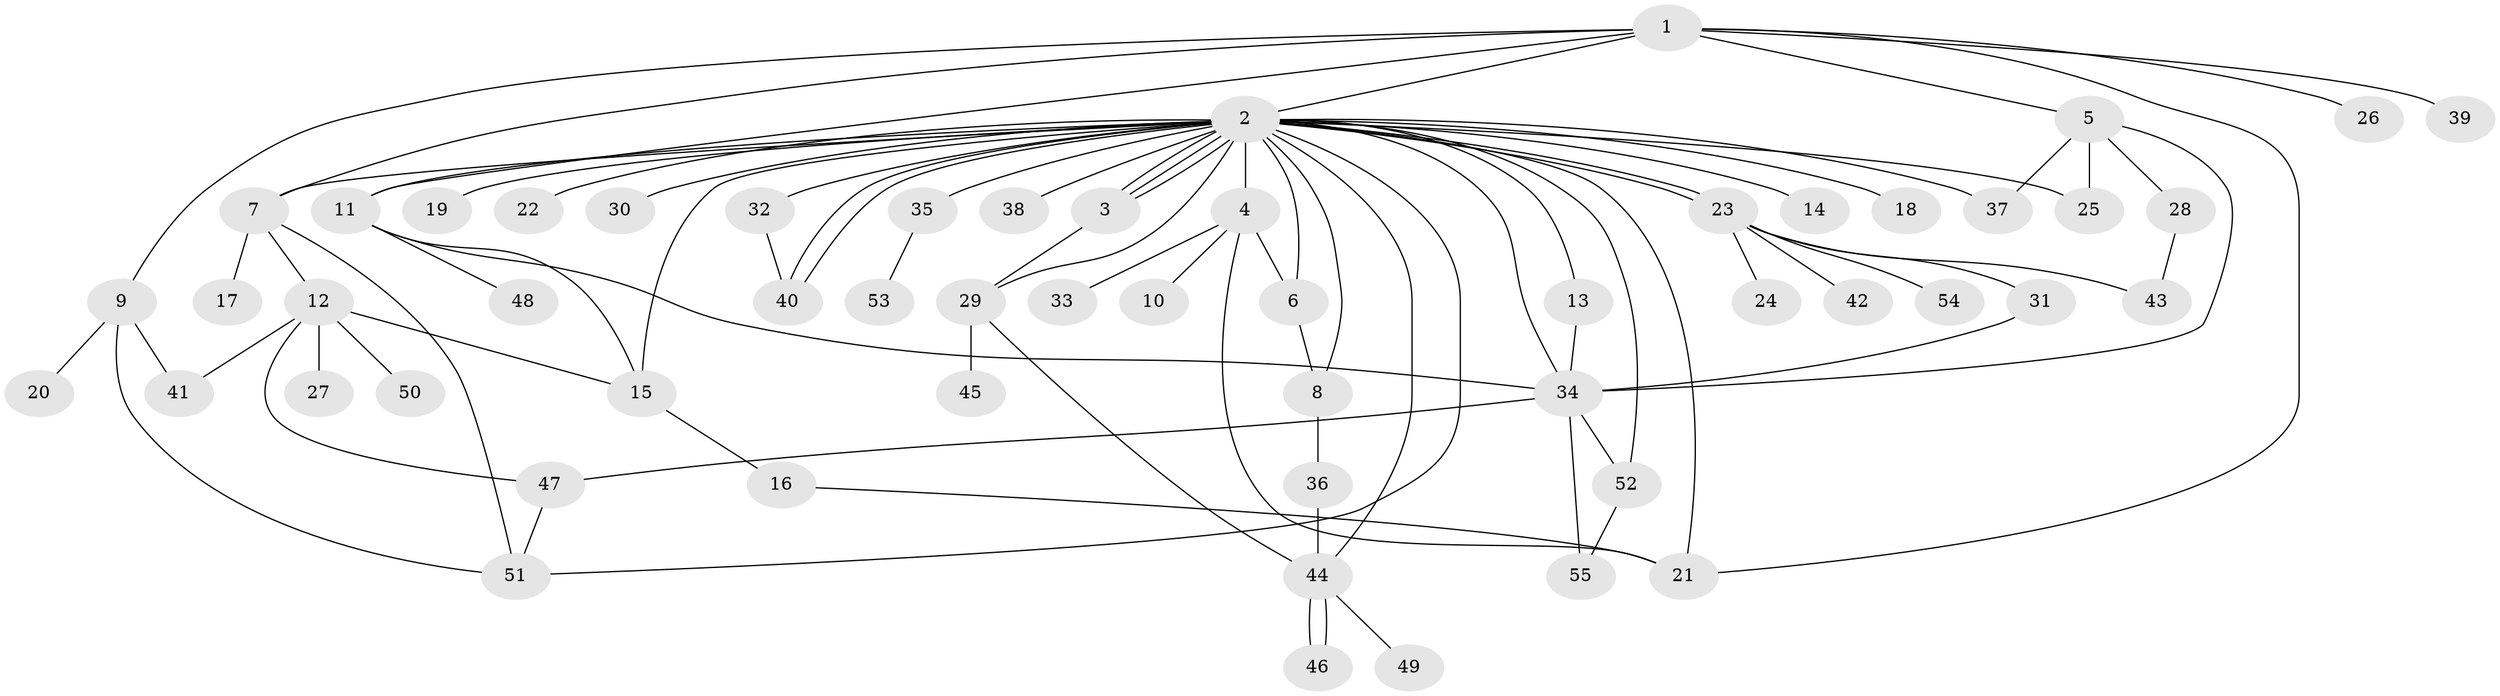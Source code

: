 // Generated by graph-tools (version 1.1) at 2025/47/03/09/25 04:47:45]
// undirected, 55 vertices, 86 edges
graph export_dot {
graph [start="1"]
  node [color=gray90,style=filled];
  1;
  2;
  3;
  4;
  5;
  6;
  7;
  8;
  9;
  10;
  11;
  12;
  13;
  14;
  15;
  16;
  17;
  18;
  19;
  20;
  21;
  22;
  23;
  24;
  25;
  26;
  27;
  28;
  29;
  30;
  31;
  32;
  33;
  34;
  35;
  36;
  37;
  38;
  39;
  40;
  41;
  42;
  43;
  44;
  45;
  46;
  47;
  48;
  49;
  50;
  51;
  52;
  53;
  54;
  55;
  1 -- 2;
  1 -- 5;
  1 -- 7;
  1 -- 9;
  1 -- 11;
  1 -- 21;
  1 -- 26;
  1 -- 39;
  2 -- 3;
  2 -- 3;
  2 -- 3;
  2 -- 4;
  2 -- 6;
  2 -- 7;
  2 -- 8;
  2 -- 11;
  2 -- 13;
  2 -- 14;
  2 -- 15;
  2 -- 18;
  2 -- 19;
  2 -- 21;
  2 -- 22;
  2 -- 23;
  2 -- 23;
  2 -- 25;
  2 -- 29;
  2 -- 30;
  2 -- 32;
  2 -- 34;
  2 -- 35;
  2 -- 37;
  2 -- 38;
  2 -- 40;
  2 -- 40;
  2 -- 44;
  2 -- 51;
  2 -- 52;
  3 -- 29;
  4 -- 6;
  4 -- 10;
  4 -- 21;
  4 -- 33;
  5 -- 25;
  5 -- 28;
  5 -- 34;
  5 -- 37;
  6 -- 8;
  7 -- 12;
  7 -- 17;
  7 -- 51;
  8 -- 36;
  9 -- 20;
  9 -- 41;
  9 -- 51;
  11 -- 15;
  11 -- 34;
  11 -- 48;
  12 -- 15;
  12 -- 27;
  12 -- 41;
  12 -- 47;
  12 -- 50;
  13 -- 34;
  15 -- 16;
  16 -- 21;
  23 -- 24;
  23 -- 31;
  23 -- 42;
  23 -- 43;
  23 -- 54;
  28 -- 43;
  29 -- 44;
  29 -- 45;
  31 -- 34;
  32 -- 40;
  34 -- 47;
  34 -- 52;
  34 -- 55;
  35 -- 53;
  36 -- 44;
  44 -- 46;
  44 -- 46;
  44 -- 49;
  47 -- 51;
  52 -- 55;
}
